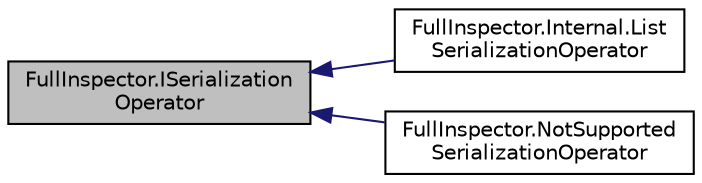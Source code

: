digraph "FullInspector.ISerializationOperator"
{
  edge [fontname="Helvetica",fontsize="10",labelfontname="Helvetica",labelfontsize="10"];
  node [fontname="Helvetica",fontsize="10",shape=record];
  rankdir="LR";
  Node1 [label="FullInspector.ISerialization\lOperator",height=0.2,width=0.4,color="black", fillcolor="grey75", style="filled" fontcolor="black"];
  Node1 -> Node2 [dir="back",color="midnightblue",fontsize="10",style="solid",fontname="Helvetica"];
  Node2 [label="FullInspector.Internal.List\lSerializationOperator",height=0.2,width=0.4,color="black", fillcolor="white", style="filled",URL="$class_full_inspector_1_1_internal_1_1_list_serialization_operator.html",tooltip="An ISerializationOperator that uses a list for reference storage. "];
  Node1 -> Node3 [dir="back",color="midnightblue",fontsize="10",style="solid",fontname="Helvetica"];
  Node3 [label="FullInspector.NotSupported\lSerializationOperator",height=0.2,width=0.4,color="black", fillcolor="white", style="filled",URL="$class_full_inspector_1_1_not_supported_serialization_operator.html",tooltip="An ISerializationOperator that just throws NotSupportedExceptions, useful when serializing an object ..."];
}
